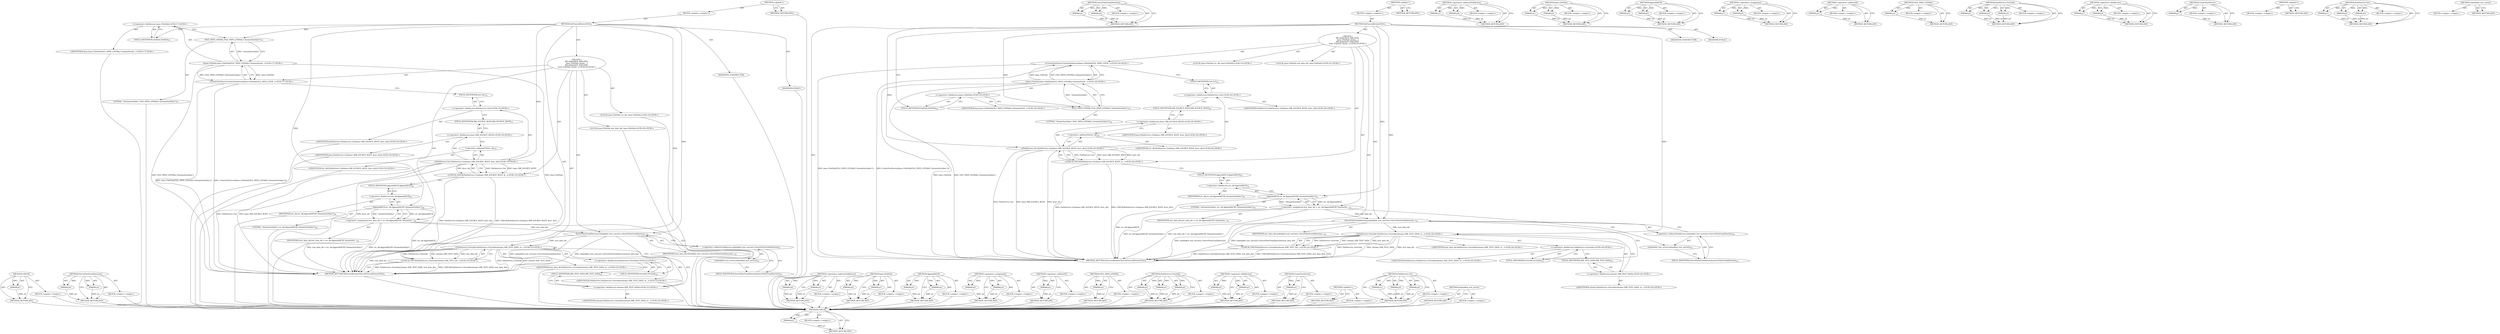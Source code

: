 digraph "embedded_test_server" {
vulnerable_93 [label=<(METHOD,CHECK)>];
vulnerable_94 [label=<(PARAM,p1)>];
vulnerable_95 [label=<(BLOCK,&lt;empty&gt;,&lt;empty&gt;)>];
vulnerable_96 [label=<(METHOD_RETURN,ANY)>];
vulnerable_117 [label=<(METHOD,ServeFilesFromDirectory)>];
vulnerable_118 [label=<(PARAM,p1)>];
vulnerable_119 [label=<(PARAM,p2)>];
vulnerable_120 [label=<(BLOCK,&lt;empty&gt;,&lt;empty&gt;)>];
vulnerable_121 [label=<(METHOD_RETURN,ANY)>];
vulnerable_6 [label=<(METHOD,&lt;global&gt;)<SUB>1</SUB>>];
vulnerable_7 [label=<(BLOCK,&lt;empty&gt;,&lt;empty&gt;)<SUB>1</SUB>>];
vulnerable_8 [label=<(METHOD,InProcessBrowserTest)<SUB>1</SUB>>];
vulnerable_9 [label="<(BLOCK,{
#if defined(OS_MACOSX)
  base::FilePath chrom...,{
#if defined(OS_MACOSX)
  base::FilePath chrom...)<SUB>8</SUB>>"];
vulnerable_10 [label="<(CreateTestServer,CreateTestServer(base::FilePath(FILE_PATH_LITER...)<SUB>17</SUB>>"];
vulnerable_11 [label="<(base.FilePath,base::FilePath(FILE_PATH_LITERAL(&quot;chrome/test/d...)<SUB>17</SUB>>"];
vulnerable_12 [label="<(&lt;operator&gt;.fieldAccess,base::FilePath)<SUB>17</SUB>>"];
vulnerable_13 [label="<(IDENTIFIER,base,base::FilePath(FILE_PATH_LITERAL(&quot;chrome/test/d...)<SUB>17</SUB>>"];
vulnerable_14 [label=<(FIELD_IDENTIFIER,FilePath,FilePath)<SUB>17</SUB>>];
vulnerable_15 [label=<(FILE_PATH_LITERAL,FILE_PATH_LITERAL(&quot;chrome/test/data&quot;))<SUB>17</SUB>>];
vulnerable_16 [label=<(LITERAL,&quot;chrome/test/data&quot;,FILE_PATH_LITERAL(&quot;chrome/test/data&quot;))<SUB>17</SUB>>];
vulnerable_17 [label="<(LOCAL,base.FilePath src_dir: base.FilePath)<SUB>18</SUB>>"];
vulnerable_18 [label="<(CHECK,CHECK(PathService::Get(base::DIR_SOURCE_ROOT, &amp;...)<SUB>19</SUB>>"];
vulnerable_19 [label="<(PathService.Get,PathService::Get(base::DIR_SOURCE_ROOT, &amp;src_dir))<SUB>19</SUB>>"];
vulnerable_20 [label="<(&lt;operator&gt;.fieldAccess,PathService::Get)<SUB>19</SUB>>"];
vulnerable_21 [label="<(IDENTIFIER,PathService,PathService::Get(base::DIR_SOURCE_ROOT, &amp;src_dir))<SUB>19</SUB>>"];
vulnerable_22 [label=<(FIELD_IDENTIFIER,Get,Get)<SUB>19</SUB>>];
vulnerable_23 [label="<(&lt;operator&gt;.fieldAccess,base::DIR_SOURCE_ROOT)<SUB>19</SUB>>"];
vulnerable_24 [label="<(IDENTIFIER,base,PathService::Get(base::DIR_SOURCE_ROOT, &amp;src_dir))<SUB>19</SUB>>"];
vulnerable_25 [label=<(FIELD_IDENTIFIER,DIR_SOURCE_ROOT,DIR_SOURCE_ROOT)<SUB>19</SUB>>];
vulnerable_26 [label=<(&lt;operator&gt;.addressOf,&amp;src_dir)<SUB>19</SUB>>];
vulnerable_27 [label="<(IDENTIFIER,src_dir,PathService::Get(base::DIR_SOURCE_ROOT, &amp;src_dir))<SUB>19</SUB>>"];
vulnerable_28 [label="<(LOCAL,base.FilePath test_data_dir: base.FilePath)<SUB>20</SUB>>"];
vulnerable_29 [label=<(&lt;operator&gt;.assignment,test_data_dir = src_dir.AppendASCII(&quot;chrome/tes...)<SUB>20</SUB>>];
vulnerable_30 [label=<(IDENTIFIER,test_data_dir,test_data_dir = src_dir.AppendASCII(&quot;chrome/tes...)<SUB>20</SUB>>];
vulnerable_31 [label=<(AppendASCII,src_dir.AppendASCII(&quot;chrome/test/data&quot;))<SUB>20</SUB>>];
vulnerable_32 [label=<(&lt;operator&gt;.fieldAccess,src_dir.AppendASCII)<SUB>20</SUB>>];
vulnerable_33 [label=<(IDENTIFIER,src_dir,src_dir.AppendASCII(&quot;chrome/test/data&quot;))<SUB>20</SUB>>];
vulnerable_34 [label=<(FIELD_IDENTIFIER,AppendASCII,AppendASCII)<SUB>20</SUB>>];
vulnerable_35 [label=<(LITERAL,&quot;chrome/test/data&quot;,src_dir.AppendASCII(&quot;chrome/test/data&quot;))<SUB>20</SUB>>];
vulnerable_36 [label=<(ServeFilesFromDirectory,embedded_test_server()-&gt;ServeFilesFromDirectory...)<SUB>21</SUB>>];
vulnerable_37 [label=<(&lt;operator&gt;.indirectFieldAccess,embedded_test_server()-&gt;ServeFilesFromDirectory)<SUB>21</SUB>>];
vulnerable_38 [label=<(embedded_test_server,embedded_test_server())<SUB>21</SUB>>];
vulnerable_39 [label=<(FIELD_IDENTIFIER,ServeFilesFromDirectory,ServeFilesFromDirectory)<SUB>21</SUB>>];
vulnerable_40 [label=<(IDENTIFIER,test_data_dir,embedded_test_server()-&gt;ServeFilesFromDirectory...)<SUB>21</SUB>>];
vulnerable_41 [label="<(CHECK,CHECK(PathService::Override(chrome::DIR_TEST_DA...)<SUB>23</SUB>>"];
vulnerable_42 [label="<(PathService.Override,PathService::Override(chrome::DIR_TEST_DATA, te...)<SUB>23</SUB>>"];
vulnerable_43 [label="<(&lt;operator&gt;.fieldAccess,PathService::Override)<SUB>23</SUB>>"];
vulnerable_44 [label="<(IDENTIFIER,PathService,PathService::Override(chrome::DIR_TEST_DATA, te...)<SUB>23</SUB>>"];
vulnerable_45 [label=<(FIELD_IDENTIFIER,Override,Override)<SUB>23</SUB>>];
vulnerable_46 [label="<(&lt;operator&gt;.fieldAccess,chrome::DIR_TEST_DATA)<SUB>23</SUB>>"];
vulnerable_47 [label="<(IDENTIFIER,chrome,PathService::Override(chrome::DIR_TEST_DATA, te...)<SUB>23</SUB>>"];
vulnerable_48 [label=<(FIELD_IDENTIFIER,DIR_TEST_DATA,DIR_TEST_DATA)<SUB>23</SUB>>];
vulnerable_49 [label="<(IDENTIFIER,test_data_dir,PathService::Override(chrome::DIR_TEST_DATA, te...)<SUB>23</SUB>>"];
vulnerable_50 [label=<(MODIFIER,CONSTRUCTOR)>];
vulnerable_51 [label=<(MODIFIER,PUBLIC)>];
vulnerable_52 [label=<(METHOD_RETURN,InProcessBrowserTest.InProcessBrowserTest)<SUB>1</SUB>>];
vulnerable_54 [label=<(METHOD_RETURN,ANY)<SUB>1</SUB>>];
vulnerable_122 [label=<(METHOD,&lt;operator&gt;.indirectFieldAccess)>];
vulnerable_123 [label=<(PARAM,p1)>];
vulnerable_124 [label=<(PARAM,p2)>];
vulnerable_125 [label=<(BLOCK,&lt;empty&gt;,&lt;empty&gt;)>];
vulnerable_126 [label=<(METHOD_RETURN,ANY)>];
vulnerable_79 [label=<(METHOD,base.FilePath)>];
vulnerable_80 [label=<(PARAM,p1)>];
vulnerable_81 [label=<(PARAM,p2)>];
vulnerable_82 [label=<(BLOCK,&lt;empty&gt;,&lt;empty&gt;)>];
vulnerable_83 [label=<(METHOD_RETURN,ANY)>];
vulnerable_112 [label=<(METHOD,AppendASCII)>];
vulnerable_113 [label=<(PARAM,p1)>];
vulnerable_114 [label=<(PARAM,p2)>];
vulnerable_115 [label=<(BLOCK,&lt;empty&gt;,&lt;empty&gt;)>];
vulnerable_116 [label=<(METHOD_RETURN,ANY)>];
vulnerable_107 [label=<(METHOD,&lt;operator&gt;.assignment)>];
vulnerable_108 [label=<(PARAM,p1)>];
vulnerable_109 [label=<(PARAM,p2)>];
vulnerable_110 [label=<(BLOCK,&lt;empty&gt;,&lt;empty&gt;)>];
vulnerable_111 [label=<(METHOD_RETURN,ANY)>];
vulnerable_103 [label=<(METHOD,&lt;operator&gt;.addressOf)>];
vulnerable_104 [label=<(PARAM,p1)>];
vulnerable_105 [label=<(BLOCK,&lt;empty&gt;,&lt;empty&gt;)>];
vulnerable_106 [label=<(METHOD_RETURN,ANY)>];
vulnerable_89 [label=<(METHOD,FILE_PATH_LITERAL)>];
vulnerable_90 [label=<(PARAM,p1)>];
vulnerable_91 [label=<(BLOCK,&lt;empty&gt;,&lt;empty&gt;)>];
vulnerable_92 [label=<(METHOD_RETURN,ANY)>];
vulnerable_130 [label=<(METHOD,PathService.Override)>];
vulnerable_131 [label=<(PARAM,p1)>];
vulnerable_132 [label=<(PARAM,p2)>];
vulnerable_133 [label=<(PARAM,p3)>];
vulnerable_134 [label=<(BLOCK,&lt;empty&gt;,&lt;empty&gt;)>];
vulnerable_135 [label=<(METHOD_RETURN,ANY)>];
vulnerable_84 [label=<(METHOD,&lt;operator&gt;.fieldAccess)>];
vulnerable_85 [label=<(PARAM,p1)>];
vulnerable_86 [label=<(PARAM,p2)>];
vulnerable_87 [label=<(BLOCK,&lt;empty&gt;,&lt;empty&gt;)>];
vulnerable_88 [label=<(METHOD_RETURN,ANY)>];
vulnerable_75 [label=<(METHOD,CreateTestServer)>];
vulnerable_76 [label=<(PARAM,p1)>];
vulnerable_77 [label=<(BLOCK,&lt;empty&gt;,&lt;empty&gt;)>];
vulnerable_78 [label=<(METHOD_RETURN,ANY)>];
vulnerable_69 [label=<(METHOD,&lt;global&gt;)<SUB>1</SUB>>];
vulnerable_70 [label=<(BLOCK,&lt;empty&gt;,&lt;empty&gt;)>];
vulnerable_71 [label=<(METHOD_RETURN,ANY)>];
vulnerable_97 [label=<(METHOD,PathService.Get)>];
vulnerable_98 [label=<(PARAM,p1)>];
vulnerable_99 [label=<(PARAM,p2)>];
vulnerable_100 [label=<(PARAM,p3)>];
vulnerable_101 [label=<(BLOCK,&lt;empty&gt;,&lt;empty&gt;)>];
vulnerable_102 [label=<(METHOD_RETURN,ANY)>];
vulnerable_127 [label=<(METHOD,embedded_test_server)>];
vulnerable_128 [label=<(BLOCK,&lt;empty&gt;,&lt;empty&gt;)>];
vulnerable_129 [label=<(METHOD_RETURN,ANY)>];
fixed_93 [label=<(METHOD,CHECK)>];
fixed_94 [label=<(PARAM,p1)>];
fixed_95 [label=<(BLOCK,&lt;empty&gt;,&lt;empty&gt;)>];
fixed_96 [label=<(METHOD_RETURN,ANY)>];
fixed_117 [label=<(METHOD,ServeFilesFromDirectory)>];
fixed_118 [label=<(PARAM,p1)>];
fixed_119 [label=<(PARAM,p2)>];
fixed_120 [label=<(BLOCK,&lt;empty&gt;,&lt;empty&gt;)>];
fixed_121 [label=<(METHOD_RETURN,ANY)>];
fixed_6 [label=<(METHOD,&lt;global&gt;)<SUB>1</SUB>>];
fixed_7 [label=<(BLOCK,&lt;empty&gt;,&lt;empty&gt;)<SUB>1</SUB>>];
fixed_8 [label=<(METHOD,InProcessBrowserTest)<SUB>1</SUB>>];
fixed_9 [label="<(BLOCK,{
#if defined(OS_MACOSX)
  base::FilePath chrom...,{
#if defined(OS_MACOSX)
  base::FilePath chrom...)<SUB>9</SUB>>"];
fixed_10 [label="<(CreateTestServer,CreateTestServer(base::FilePath(FILE_PATH_LITER...)<SUB>18</SUB>>"];
fixed_11 [label="<(base.FilePath,base::FilePath(FILE_PATH_LITERAL(&quot;chrome/test/d...)<SUB>18</SUB>>"];
fixed_12 [label="<(&lt;operator&gt;.fieldAccess,base::FilePath)<SUB>18</SUB>>"];
fixed_13 [label="<(IDENTIFIER,base,base::FilePath(FILE_PATH_LITERAL(&quot;chrome/test/d...)<SUB>18</SUB>>"];
fixed_14 [label=<(FIELD_IDENTIFIER,FilePath,FilePath)<SUB>18</SUB>>];
fixed_15 [label=<(FILE_PATH_LITERAL,FILE_PATH_LITERAL(&quot;chrome/test/data&quot;))<SUB>18</SUB>>];
fixed_16 [label=<(LITERAL,&quot;chrome/test/data&quot;,FILE_PATH_LITERAL(&quot;chrome/test/data&quot;))<SUB>18</SUB>>];
fixed_17 [label="<(LOCAL,base.FilePath src_dir: base.FilePath)<SUB>19</SUB>>"];
fixed_18 [label="<(CHECK,CHECK(PathService::Get(base::DIR_SOURCE_ROOT, &amp;...)<SUB>20</SUB>>"];
fixed_19 [label="<(PathService.Get,PathService::Get(base::DIR_SOURCE_ROOT, &amp;src_dir))<SUB>20</SUB>>"];
fixed_20 [label="<(&lt;operator&gt;.fieldAccess,PathService::Get)<SUB>20</SUB>>"];
fixed_21 [label="<(IDENTIFIER,PathService,PathService::Get(base::DIR_SOURCE_ROOT, &amp;src_dir))<SUB>20</SUB>>"];
fixed_22 [label=<(FIELD_IDENTIFIER,Get,Get)<SUB>20</SUB>>];
fixed_23 [label="<(&lt;operator&gt;.fieldAccess,base::DIR_SOURCE_ROOT)<SUB>20</SUB>>"];
fixed_24 [label="<(IDENTIFIER,base,PathService::Get(base::DIR_SOURCE_ROOT, &amp;src_dir))<SUB>20</SUB>>"];
fixed_25 [label=<(FIELD_IDENTIFIER,DIR_SOURCE_ROOT,DIR_SOURCE_ROOT)<SUB>20</SUB>>];
fixed_26 [label=<(&lt;operator&gt;.addressOf,&amp;src_dir)<SUB>20</SUB>>];
fixed_27 [label="<(IDENTIFIER,src_dir,PathService::Get(base::DIR_SOURCE_ROOT, &amp;src_dir))<SUB>20</SUB>>"];
fixed_28 [label="<(LOCAL,base.FilePath test_data_dir: base.FilePath)<SUB>21</SUB>>"];
fixed_29 [label=<(&lt;operator&gt;.assignment,test_data_dir = src_dir.AppendASCII(&quot;chrome/tes...)<SUB>21</SUB>>];
fixed_30 [label=<(IDENTIFIER,test_data_dir,test_data_dir = src_dir.AppendASCII(&quot;chrome/tes...)<SUB>21</SUB>>];
fixed_31 [label=<(AppendASCII,src_dir.AppendASCII(&quot;chrome/test/data&quot;))<SUB>21</SUB>>];
fixed_32 [label=<(&lt;operator&gt;.fieldAccess,src_dir.AppendASCII)<SUB>21</SUB>>];
fixed_33 [label=<(IDENTIFIER,src_dir,src_dir.AppendASCII(&quot;chrome/test/data&quot;))<SUB>21</SUB>>];
fixed_34 [label=<(FIELD_IDENTIFIER,AppendASCII,AppendASCII)<SUB>21</SUB>>];
fixed_35 [label=<(LITERAL,&quot;chrome/test/data&quot;,src_dir.AppendASCII(&quot;chrome/test/data&quot;))<SUB>21</SUB>>];
fixed_36 [label=<(ServeFilesFromDirectory,embedded_test_server()-&gt;ServeFilesFromDirectory...)<SUB>22</SUB>>];
fixed_37 [label=<(&lt;operator&gt;.indirectFieldAccess,embedded_test_server()-&gt;ServeFilesFromDirectory)<SUB>22</SUB>>];
fixed_38 [label=<(embedded_test_server,embedded_test_server())<SUB>22</SUB>>];
fixed_39 [label=<(FIELD_IDENTIFIER,ServeFilesFromDirectory,ServeFilesFromDirectory)<SUB>22</SUB>>];
fixed_40 [label=<(IDENTIFIER,test_data_dir,embedded_test_server()-&gt;ServeFilesFromDirectory...)<SUB>22</SUB>>];
fixed_41 [label="<(CHECK,CHECK(PathService::Override(chrome::DIR_TEST_DA...)<SUB>24</SUB>>"];
fixed_42 [label="<(PathService.Override,PathService::Override(chrome::DIR_TEST_DATA, te...)<SUB>24</SUB>>"];
fixed_43 [label="<(&lt;operator&gt;.fieldAccess,PathService::Override)<SUB>24</SUB>>"];
fixed_44 [label="<(IDENTIFIER,PathService,PathService::Override(chrome::DIR_TEST_DATA, te...)<SUB>24</SUB>>"];
fixed_45 [label=<(FIELD_IDENTIFIER,Override,Override)<SUB>24</SUB>>];
fixed_46 [label="<(&lt;operator&gt;.fieldAccess,chrome::DIR_TEST_DATA)<SUB>24</SUB>>"];
fixed_47 [label="<(IDENTIFIER,chrome,PathService::Override(chrome::DIR_TEST_DATA, te...)<SUB>24</SUB>>"];
fixed_48 [label=<(FIELD_IDENTIFIER,DIR_TEST_DATA,DIR_TEST_DATA)<SUB>24</SUB>>];
fixed_49 [label="<(IDENTIFIER,test_data_dir,PathService::Override(chrome::DIR_TEST_DATA, te...)<SUB>24</SUB>>"];
fixed_50 [label=<(MODIFIER,CONSTRUCTOR)>];
fixed_51 [label=<(MODIFIER,PUBLIC)>];
fixed_52 [label=<(METHOD_RETURN,InProcessBrowserTest.InProcessBrowserTest)<SUB>1</SUB>>];
fixed_54 [label=<(METHOD_RETURN,ANY)<SUB>1</SUB>>];
fixed_122 [label=<(METHOD,&lt;operator&gt;.indirectFieldAccess)>];
fixed_123 [label=<(PARAM,p1)>];
fixed_124 [label=<(PARAM,p2)>];
fixed_125 [label=<(BLOCK,&lt;empty&gt;,&lt;empty&gt;)>];
fixed_126 [label=<(METHOD_RETURN,ANY)>];
fixed_79 [label=<(METHOD,base.FilePath)>];
fixed_80 [label=<(PARAM,p1)>];
fixed_81 [label=<(PARAM,p2)>];
fixed_82 [label=<(BLOCK,&lt;empty&gt;,&lt;empty&gt;)>];
fixed_83 [label=<(METHOD_RETURN,ANY)>];
fixed_112 [label=<(METHOD,AppendASCII)>];
fixed_113 [label=<(PARAM,p1)>];
fixed_114 [label=<(PARAM,p2)>];
fixed_115 [label=<(BLOCK,&lt;empty&gt;,&lt;empty&gt;)>];
fixed_116 [label=<(METHOD_RETURN,ANY)>];
fixed_107 [label=<(METHOD,&lt;operator&gt;.assignment)>];
fixed_108 [label=<(PARAM,p1)>];
fixed_109 [label=<(PARAM,p2)>];
fixed_110 [label=<(BLOCK,&lt;empty&gt;,&lt;empty&gt;)>];
fixed_111 [label=<(METHOD_RETURN,ANY)>];
fixed_103 [label=<(METHOD,&lt;operator&gt;.addressOf)>];
fixed_104 [label=<(PARAM,p1)>];
fixed_105 [label=<(BLOCK,&lt;empty&gt;,&lt;empty&gt;)>];
fixed_106 [label=<(METHOD_RETURN,ANY)>];
fixed_89 [label=<(METHOD,FILE_PATH_LITERAL)>];
fixed_90 [label=<(PARAM,p1)>];
fixed_91 [label=<(BLOCK,&lt;empty&gt;,&lt;empty&gt;)>];
fixed_92 [label=<(METHOD_RETURN,ANY)>];
fixed_130 [label=<(METHOD,PathService.Override)>];
fixed_131 [label=<(PARAM,p1)>];
fixed_132 [label=<(PARAM,p2)>];
fixed_133 [label=<(PARAM,p3)>];
fixed_134 [label=<(BLOCK,&lt;empty&gt;,&lt;empty&gt;)>];
fixed_135 [label=<(METHOD_RETURN,ANY)>];
fixed_84 [label=<(METHOD,&lt;operator&gt;.fieldAccess)>];
fixed_85 [label=<(PARAM,p1)>];
fixed_86 [label=<(PARAM,p2)>];
fixed_87 [label=<(BLOCK,&lt;empty&gt;,&lt;empty&gt;)>];
fixed_88 [label=<(METHOD_RETURN,ANY)>];
fixed_75 [label=<(METHOD,CreateTestServer)>];
fixed_76 [label=<(PARAM,p1)>];
fixed_77 [label=<(BLOCK,&lt;empty&gt;,&lt;empty&gt;)>];
fixed_78 [label=<(METHOD_RETURN,ANY)>];
fixed_69 [label=<(METHOD,&lt;global&gt;)<SUB>1</SUB>>];
fixed_70 [label=<(BLOCK,&lt;empty&gt;,&lt;empty&gt;)>];
fixed_71 [label=<(METHOD_RETURN,ANY)>];
fixed_97 [label=<(METHOD,PathService.Get)>];
fixed_98 [label=<(PARAM,p1)>];
fixed_99 [label=<(PARAM,p2)>];
fixed_100 [label=<(PARAM,p3)>];
fixed_101 [label=<(BLOCK,&lt;empty&gt;,&lt;empty&gt;)>];
fixed_102 [label=<(METHOD_RETURN,ANY)>];
fixed_127 [label=<(METHOD,embedded_test_server)>];
fixed_128 [label=<(BLOCK,&lt;empty&gt;,&lt;empty&gt;)>];
fixed_129 [label=<(METHOD_RETURN,ANY)>];
vulnerable_93 -> vulnerable_94  [key=0, label="AST: "];
vulnerable_93 -> vulnerable_94  [key=1, label="DDG: "];
vulnerable_93 -> vulnerable_95  [key=0, label="AST: "];
vulnerable_93 -> vulnerable_96  [key=0, label="AST: "];
vulnerable_93 -> vulnerable_96  [key=1, label="CFG: "];
vulnerable_94 -> vulnerable_96  [key=0, label="DDG: p1"];
vulnerable_95 -> fixed_93  [key=0];
vulnerable_96 -> fixed_93  [key=0];
vulnerable_117 -> vulnerable_118  [key=0, label="AST: "];
vulnerable_117 -> vulnerable_118  [key=1, label="DDG: "];
vulnerable_117 -> vulnerable_120  [key=0, label="AST: "];
vulnerable_117 -> vulnerable_119  [key=0, label="AST: "];
vulnerable_117 -> vulnerable_119  [key=1, label="DDG: "];
vulnerable_117 -> vulnerable_121  [key=0, label="AST: "];
vulnerable_117 -> vulnerable_121  [key=1, label="CFG: "];
vulnerable_118 -> vulnerable_121  [key=0, label="DDG: p1"];
vulnerable_119 -> vulnerable_121  [key=0, label="DDG: p2"];
vulnerable_120 -> fixed_93  [key=0];
vulnerable_121 -> fixed_93  [key=0];
vulnerable_6 -> vulnerable_7  [key=0, label="AST: "];
vulnerable_6 -> vulnerable_54  [key=0, label="AST: "];
vulnerable_6 -> vulnerable_54  [key=1, label="CFG: "];
vulnerable_7 -> vulnerable_8  [key=0, label="AST: "];
vulnerable_8 -> vulnerable_9  [key=0, label="AST: "];
vulnerable_8 -> vulnerable_50  [key=0, label="AST: "];
vulnerable_8 -> vulnerable_51  [key=0, label="AST: "];
vulnerable_8 -> vulnerable_52  [key=0, label="AST: "];
vulnerable_8 -> vulnerable_14  [key=0, label="CFG: "];
vulnerable_8 -> vulnerable_36  [key=0, label="DDG: "];
vulnerable_8 -> vulnerable_19  [key=0, label="DDG: "];
vulnerable_8 -> vulnerable_31  [key=0, label="DDG: "];
vulnerable_8 -> vulnerable_42  [key=0, label="DDG: "];
vulnerable_8 -> vulnerable_15  [key=0, label="DDG: "];
vulnerable_9 -> vulnerable_10  [key=0, label="AST: "];
vulnerable_9 -> vulnerable_17  [key=0, label="AST: "];
vulnerable_9 -> vulnerable_18  [key=0, label="AST: "];
vulnerable_9 -> vulnerable_28  [key=0, label="AST: "];
vulnerable_9 -> vulnerable_29  [key=0, label="AST: "];
vulnerable_9 -> vulnerable_36  [key=0, label="AST: "];
vulnerable_9 -> vulnerable_41  [key=0, label="AST: "];
vulnerable_10 -> vulnerable_11  [key=0, label="AST: "];
vulnerable_10 -> vulnerable_22  [key=0, label="CFG: "];
vulnerable_10 -> vulnerable_52  [key=0, label="DDG: base::FilePath(FILE_PATH_LITERAL(&quot;chrome/test/data&quot;))"];
vulnerable_10 -> vulnerable_52  [key=1, label="DDG: CreateTestServer(base::FilePath(FILE_PATH_LITERAL(&quot;chrome/test/data&quot;)))"];
vulnerable_11 -> vulnerable_12  [key=0, label="AST: "];
vulnerable_11 -> vulnerable_15  [key=0, label="AST: "];
vulnerable_11 -> vulnerable_10  [key=0, label="CFG: "];
vulnerable_11 -> vulnerable_10  [key=1, label="DDG: base::FilePath"];
vulnerable_11 -> vulnerable_10  [key=2, label="DDG: FILE_PATH_LITERAL(&quot;chrome/test/data&quot;)"];
vulnerable_11 -> vulnerable_52  [key=0, label="DDG: base::FilePath"];
vulnerable_11 -> vulnerable_52  [key=1, label="DDG: FILE_PATH_LITERAL(&quot;chrome/test/data&quot;)"];
vulnerable_12 -> vulnerable_13  [key=0, label="AST: "];
vulnerable_12 -> vulnerable_14  [key=0, label="AST: "];
vulnerable_12 -> vulnerable_15  [key=0, label="CFG: "];
vulnerable_13 -> fixed_93  [key=0];
vulnerable_14 -> vulnerable_12  [key=0, label="CFG: "];
vulnerable_15 -> vulnerable_16  [key=0, label="AST: "];
vulnerable_15 -> vulnerable_11  [key=0, label="CFG: "];
vulnerable_15 -> vulnerable_11  [key=1, label="DDG: &quot;chrome/test/data&quot;"];
vulnerable_16 -> fixed_93  [key=0];
vulnerable_17 -> fixed_93  [key=0];
vulnerable_18 -> vulnerable_19  [key=0, label="AST: "];
vulnerable_18 -> vulnerable_34  [key=0, label="CFG: "];
vulnerable_18 -> vulnerable_52  [key=0, label="DDG: PathService::Get(base::DIR_SOURCE_ROOT, &amp;src_dir)"];
vulnerable_18 -> vulnerable_52  [key=1, label="DDG: CHECK(PathService::Get(base::DIR_SOURCE_ROOT, &amp;src_dir))"];
vulnerable_19 -> vulnerable_20  [key=0, label="AST: "];
vulnerable_19 -> vulnerable_23  [key=0, label="AST: "];
vulnerable_19 -> vulnerable_26  [key=0, label="AST: "];
vulnerable_19 -> vulnerable_18  [key=0, label="CFG: "];
vulnerable_19 -> vulnerable_18  [key=1, label="DDG: PathService::Get"];
vulnerable_19 -> vulnerable_18  [key=2, label="DDG: base::DIR_SOURCE_ROOT"];
vulnerable_19 -> vulnerable_18  [key=3, label="DDG: &amp;src_dir"];
vulnerable_19 -> vulnerable_52  [key=0, label="DDG: PathService::Get"];
vulnerable_19 -> vulnerable_52  [key=1, label="DDG: base::DIR_SOURCE_ROOT"];
vulnerable_19 -> vulnerable_52  [key=2, label="DDG: &amp;src_dir"];
vulnerable_20 -> vulnerable_21  [key=0, label="AST: "];
vulnerable_20 -> vulnerable_22  [key=0, label="AST: "];
vulnerable_20 -> vulnerable_25  [key=0, label="CFG: "];
vulnerable_21 -> fixed_93  [key=0];
vulnerable_22 -> vulnerable_20  [key=0, label="CFG: "];
vulnerable_23 -> vulnerable_24  [key=0, label="AST: "];
vulnerable_23 -> vulnerable_25  [key=0, label="AST: "];
vulnerable_23 -> vulnerable_26  [key=0, label="CFG: "];
vulnerable_24 -> fixed_93  [key=0];
vulnerable_25 -> vulnerable_23  [key=0, label="CFG: "];
vulnerable_26 -> vulnerable_27  [key=0, label="AST: "];
vulnerable_26 -> vulnerable_19  [key=0, label="CFG: "];
vulnerable_27 -> fixed_93  [key=0];
vulnerable_28 -> fixed_93  [key=0];
vulnerable_29 -> vulnerable_30  [key=0, label="AST: "];
vulnerable_29 -> vulnerable_31  [key=0, label="AST: "];
vulnerable_29 -> vulnerable_38  [key=0, label="CFG: "];
vulnerable_29 -> vulnerable_52  [key=0, label="DDG: src_dir.AppendASCII(&quot;chrome/test/data&quot;)"];
vulnerable_29 -> vulnerable_52  [key=1, label="DDG: test_data_dir = src_dir.AppendASCII(&quot;chrome/test/data&quot;)"];
vulnerable_29 -> vulnerable_36  [key=0, label="DDG: test_data_dir"];
vulnerable_30 -> fixed_93  [key=0];
vulnerable_31 -> vulnerable_32  [key=0, label="AST: "];
vulnerable_31 -> vulnerable_35  [key=0, label="AST: "];
vulnerable_31 -> vulnerable_29  [key=0, label="CFG: "];
vulnerable_31 -> vulnerable_29  [key=1, label="DDG: src_dir.AppendASCII"];
vulnerable_31 -> vulnerable_29  [key=2, label="DDG: &quot;chrome/test/data&quot;"];
vulnerable_31 -> vulnerable_52  [key=0, label="DDG: src_dir.AppendASCII"];
vulnerable_32 -> vulnerable_33  [key=0, label="AST: "];
vulnerable_32 -> vulnerable_34  [key=0, label="AST: "];
vulnerable_32 -> vulnerable_31  [key=0, label="CFG: "];
vulnerable_33 -> fixed_93  [key=0];
vulnerable_34 -> vulnerable_32  [key=0, label="CFG: "];
vulnerable_35 -> fixed_93  [key=0];
vulnerable_36 -> vulnerable_37  [key=0, label="AST: "];
vulnerable_36 -> vulnerable_40  [key=0, label="AST: "];
vulnerable_36 -> vulnerable_45  [key=0, label="CFG: "];
vulnerable_36 -> vulnerable_52  [key=0, label="DDG: embedded_test_server()-&gt;ServeFilesFromDirectory"];
vulnerable_36 -> vulnerable_52  [key=1, label="DDG: embedded_test_server()-&gt;ServeFilesFromDirectory(test_data_dir)"];
vulnerable_36 -> vulnerable_42  [key=0, label="DDG: test_data_dir"];
vulnerable_37 -> vulnerable_38  [key=0, label="AST: "];
vulnerable_37 -> vulnerable_39  [key=0, label="AST: "];
vulnerable_37 -> vulnerable_36  [key=0, label="CFG: "];
vulnerable_38 -> vulnerable_39  [key=0, label="CFG: "];
vulnerable_39 -> vulnerable_37  [key=0, label="CFG: "];
vulnerable_40 -> fixed_93  [key=0];
vulnerable_41 -> vulnerable_42  [key=0, label="AST: "];
vulnerable_41 -> vulnerable_52  [key=0, label="CFG: "];
vulnerable_41 -> vulnerable_52  [key=1, label="DDG: PathService::Override(chrome::DIR_TEST_DATA, test_data_dir)"];
vulnerable_41 -> vulnerable_52  [key=2, label="DDG: CHECK(PathService::Override(chrome::DIR_TEST_DATA, test_data_dir))"];
vulnerable_42 -> vulnerable_43  [key=0, label="AST: "];
vulnerable_42 -> vulnerable_46  [key=0, label="AST: "];
vulnerable_42 -> vulnerable_49  [key=0, label="AST: "];
vulnerable_42 -> vulnerable_41  [key=0, label="CFG: "];
vulnerable_42 -> vulnerable_41  [key=1, label="DDG: PathService::Override"];
vulnerable_42 -> vulnerable_41  [key=2, label="DDG: chrome::DIR_TEST_DATA"];
vulnerable_42 -> vulnerable_41  [key=3, label="DDG: test_data_dir"];
vulnerable_42 -> vulnerable_52  [key=0, label="DDG: PathService::Override"];
vulnerable_42 -> vulnerable_52  [key=1, label="DDG: chrome::DIR_TEST_DATA"];
vulnerable_42 -> vulnerable_52  [key=2, label="DDG: test_data_dir"];
vulnerable_43 -> vulnerable_44  [key=0, label="AST: "];
vulnerable_43 -> vulnerable_45  [key=0, label="AST: "];
vulnerable_43 -> vulnerable_48  [key=0, label="CFG: "];
vulnerable_44 -> fixed_93  [key=0];
vulnerable_45 -> vulnerable_43  [key=0, label="CFG: "];
vulnerable_46 -> vulnerable_47  [key=0, label="AST: "];
vulnerable_46 -> vulnerable_48  [key=0, label="AST: "];
vulnerable_46 -> vulnerable_42  [key=0, label="CFG: "];
vulnerable_47 -> fixed_93  [key=0];
vulnerable_48 -> vulnerable_46  [key=0, label="CFG: "];
vulnerable_49 -> fixed_93  [key=0];
vulnerable_50 -> fixed_93  [key=0];
vulnerable_51 -> fixed_93  [key=0];
vulnerable_52 -> fixed_93  [key=0];
vulnerable_54 -> fixed_93  [key=0];
vulnerable_122 -> vulnerable_123  [key=0, label="AST: "];
vulnerable_122 -> vulnerable_123  [key=1, label="DDG: "];
vulnerable_122 -> vulnerable_125  [key=0, label="AST: "];
vulnerable_122 -> vulnerable_124  [key=0, label="AST: "];
vulnerable_122 -> vulnerable_124  [key=1, label="DDG: "];
vulnerable_122 -> vulnerable_126  [key=0, label="AST: "];
vulnerable_122 -> vulnerable_126  [key=1, label="CFG: "];
vulnerable_123 -> vulnerable_126  [key=0, label="DDG: p1"];
vulnerable_124 -> vulnerable_126  [key=0, label="DDG: p2"];
vulnerable_125 -> fixed_93  [key=0];
vulnerable_126 -> fixed_93  [key=0];
vulnerable_79 -> vulnerable_80  [key=0, label="AST: "];
vulnerable_79 -> vulnerable_80  [key=1, label="DDG: "];
vulnerable_79 -> vulnerable_82  [key=0, label="AST: "];
vulnerable_79 -> vulnerable_81  [key=0, label="AST: "];
vulnerable_79 -> vulnerable_81  [key=1, label="DDG: "];
vulnerable_79 -> vulnerable_83  [key=0, label="AST: "];
vulnerable_79 -> vulnerable_83  [key=1, label="CFG: "];
vulnerable_80 -> vulnerable_83  [key=0, label="DDG: p1"];
vulnerable_81 -> vulnerable_83  [key=0, label="DDG: p2"];
vulnerable_82 -> fixed_93  [key=0];
vulnerable_83 -> fixed_93  [key=0];
vulnerable_112 -> vulnerable_113  [key=0, label="AST: "];
vulnerable_112 -> vulnerable_113  [key=1, label="DDG: "];
vulnerable_112 -> vulnerable_115  [key=0, label="AST: "];
vulnerable_112 -> vulnerable_114  [key=0, label="AST: "];
vulnerable_112 -> vulnerable_114  [key=1, label="DDG: "];
vulnerable_112 -> vulnerable_116  [key=0, label="AST: "];
vulnerable_112 -> vulnerable_116  [key=1, label="CFG: "];
vulnerable_113 -> vulnerable_116  [key=0, label="DDG: p1"];
vulnerable_114 -> vulnerable_116  [key=0, label="DDG: p2"];
vulnerable_115 -> fixed_93  [key=0];
vulnerable_116 -> fixed_93  [key=0];
vulnerable_107 -> vulnerable_108  [key=0, label="AST: "];
vulnerable_107 -> vulnerable_108  [key=1, label="DDG: "];
vulnerable_107 -> vulnerable_110  [key=0, label="AST: "];
vulnerable_107 -> vulnerable_109  [key=0, label="AST: "];
vulnerable_107 -> vulnerable_109  [key=1, label="DDG: "];
vulnerable_107 -> vulnerable_111  [key=0, label="AST: "];
vulnerable_107 -> vulnerable_111  [key=1, label="CFG: "];
vulnerable_108 -> vulnerable_111  [key=0, label="DDG: p1"];
vulnerable_109 -> vulnerable_111  [key=0, label="DDG: p2"];
vulnerable_110 -> fixed_93  [key=0];
vulnerable_111 -> fixed_93  [key=0];
vulnerable_103 -> vulnerable_104  [key=0, label="AST: "];
vulnerable_103 -> vulnerable_104  [key=1, label="DDG: "];
vulnerable_103 -> vulnerable_105  [key=0, label="AST: "];
vulnerable_103 -> vulnerable_106  [key=0, label="AST: "];
vulnerable_103 -> vulnerable_106  [key=1, label="CFG: "];
vulnerable_104 -> vulnerable_106  [key=0, label="DDG: p1"];
vulnerable_105 -> fixed_93  [key=0];
vulnerable_106 -> fixed_93  [key=0];
vulnerable_89 -> vulnerable_90  [key=0, label="AST: "];
vulnerable_89 -> vulnerable_90  [key=1, label="DDG: "];
vulnerable_89 -> vulnerable_91  [key=0, label="AST: "];
vulnerable_89 -> vulnerable_92  [key=0, label="AST: "];
vulnerable_89 -> vulnerable_92  [key=1, label="CFG: "];
vulnerable_90 -> vulnerable_92  [key=0, label="DDG: p1"];
vulnerable_91 -> fixed_93  [key=0];
vulnerable_92 -> fixed_93  [key=0];
vulnerable_130 -> vulnerable_131  [key=0, label="AST: "];
vulnerable_130 -> vulnerable_131  [key=1, label="DDG: "];
vulnerable_130 -> vulnerable_134  [key=0, label="AST: "];
vulnerable_130 -> vulnerable_132  [key=0, label="AST: "];
vulnerable_130 -> vulnerable_132  [key=1, label="DDG: "];
vulnerable_130 -> vulnerable_135  [key=0, label="AST: "];
vulnerable_130 -> vulnerable_135  [key=1, label="CFG: "];
vulnerable_130 -> vulnerable_133  [key=0, label="AST: "];
vulnerable_130 -> vulnerable_133  [key=1, label="DDG: "];
vulnerable_131 -> vulnerable_135  [key=0, label="DDG: p1"];
vulnerable_132 -> vulnerable_135  [key=0, label="DDG: p2"];
vulnerable_133 -> vulnerable_135  [key=0, label="DDG: p3"];
vulnerable_134 -> fixed_93  [key=0];
vulnerable_135 -> fixed_93  [key=0];
vulnerable_84 -> vulnerable_85  [key=0, label="AST: "];
vulnerable_84 -> vulnerable_85  [key=1, label="DDG: "];
vulnerable_84 -> vulnerable_87  [key=0, label="AST: "];
vulnerable_84 -> vulnerable_86  [key=0, label="AST: "];
vulnerable_84 -> vulnerable_86  [key=1, label="DDG: "];
vulnerable_84 -> vulnerable_88  [key=0, label="AST: "];
vulnerable_84 -> vulnerable_88  [key=1, label="CFG: "];
vulnerable_85 -> vulnerable_88  [key=0, label="DDG: p1"];
vulnerable_86 -> vulnerable_88  [key=0, label="DDG: p2"];
vulnerable_87 -> fixed_93  [key=0];
vulnerable_88 -> fixed_93  [key=0];
vulnerable_75 -> vulnerable_76  [key=0, label="AST: "];
vulnerable_75 -> vulnerable_76  [key=1, label="DDG: "];
vulnerable_75 -> vulnerable_77  [key=0, label="AST: "];
vulnerable_75 -> vulnerable_78  [key=0, label="AST: "];
vulnerable_75 -> vulnerable_78  [key=1, label="CFG: "];
vulnerable_76 -> vulnerable_78  [key=0, label="DDG: p1"];
vulnerable_77 -> fixed_93  [key=0];
vulnerable_78 -> fixed_93  [key=0];
vulnerable_69 -> vulnerable_70  [key=0, label="AST: "];
vulnerable_69 -> vulnerable_71  [key=0, label="AST: "];
vulnerable_69 -> vulnerable_71  [key=1, label="CFG: "];
vulnerable_70 -> fixed_93  [key=0];
vulnerable_71 -> fixed_93  [key=0];
vulnerable_97 -> vulnerable_98  [key=0, label="AST: "];
vulnerable_97 -> vulnerable_98  [key=1, label="DDG: "];
vulnerable_97 -> vulnerable_101  [key=0, label="AST: "];
vulnerable_97 -> vulnerable_99  [key=0, label="AST: "];
vulnerable_97 -> vulnerable_99  [key=1, label="DDG: "];
vulnerable_97 -> vulnerable_102  [key=0, label="AST: "];
vulnerable_97 -> vulnerable_102  [key=1, label="CFG: "];
vulnerable_97 -> vulnerable_100  [key=0, label="AST: "];
vulnerable_97 -> vulnerable_100  [key=1, label="DDG: "];
vulnerable_98 -> vulnerable_102  [key=0, label="DDG: p1"];
vulnerable_99 -> vulnerable_102  [key=0, label="DDG: p2"];
vulnerable_100 -> vulnerable_102  [key=0, label="DDG: p3"];
vulnerable_101 -> fixed_93  [key=0];
vulnerable_102 -> fixed_93  [key=0];
vulnerable_127 -> vulnerable_128  [key=0, label="AST: "];
vulnerable_127 -> vulnerable_129  [key=0, label="AST: "];
vulnerable_127 -> vulnerable_129  [key=1, label="CFG: "];
vulnerable_128 -> fixed_93  [key=0];
vulnerable_129 -> fixed_93  [key=0];
fixed_93 -> fixed_94  [key=0, label="AST: "];
fixed_93 -> fixed_94  [key=1, label="DDG: "];
fixed_93 -> fixed_95  [key=0, label="AST: "];
fixed_93 -> fixed_96  [key=0, label="AST: "];
fixed_93 -> fixed_96  [key=1, label="CFG: "];
fixed_94 -> fixed_96  [key=0, label="DDG: p1"];
fixed_117 -> fixed_118  [key=0, label="AST: "];
fixed_117 -> fixed_118  [key=1, label="DDG: "];
fixed_117 -> fixed_120  [key=0, label="AST: "];
fixed_117 -> fixed_119  [key=0, label="AST: "];
fixed_117 -> fixed_119  [key=1, label="DDG: "];
fixed_117 -> fixed_121  [key=0, label="AST: "];
fixed_117 -> fixed_121  [key=1, label="CFG: "];
fixed_118 -> fixed_121  [key=0, label="DDG: p1"];
fixed_119 -> fixed_121  [key=0, label="DDG: p2"];
fixed_6 -> fixed_7  [key=0, label="AST: "];
fixed_6 -> fixed_54  [key=0, label="AST: "];
fixed_6 -> fixed_54  [key=1, label="CFG: "];
fixed_7 -> fixed_8  [key=0, label="AST: "];
fixed_8 -> fixed_9  [key=0, label="AST: "];
fixed_8 -> fixed_50  [key=0, label="AST: "];
fixed_8 -> fixed_51  [key=0, label="AST: "];
fixed_8 -> fixed_52  [key=0, label="AST: "];
fixed_8 -> fixed_14  [key=0, label="CFG: "];
fixed_8 -> fixed_36  [key=0, label="DDG: "];
fixed_8 -> fixed_19  [key=0, label="DDG: "];
fixed_8 -> fixed_31  [key=0, label="DDG: "];
fixed_8 -> fixed_42  [key=0, label="DDG: "];
fixed_8 -> fixed_15  [key=0, label="DDG: "];
fixed_9 -> fixed_10  [key=0, label="AST: "];
fixed_9 -> fixed_17  [key=0, label="AST: "];
fixed_9 -> fixed_18  [key=0, label="AST: "];
fixed_9 -> fixed_28  [key=0, label="AST: "];
fixed_9 -> fixed_29  [key=0, label="AST: "];
fixed_9 -> fixed_36  [key=0, label="AST: "];
fixed_9 -> fixed_41  [key=0, label="AST: "];
fixed_10 -> fixed_11  [key=0, label="AST: "];
fixed_10 -> fixed_22  [key=0, label="CFG: "];
fixed_10 -> fixed_52  [key=0, label="DDG: base::FilePath(FILE_PATH_LITERAL(&quot;chrome/test/data&quot;))"];
fixed_10 -> fixed_52  [key=1, label="DDG: CreateTestServer(base::FilePath(FILE_PATH_LITERAL(&quot;chrome/test/data&quot;)))"];
fixed_11 -> fixed_12  [key=0, label="AST: "];
fixed_11 -> fixed_15  [key=0, label="AST: "];
fixed_11 -> fixed_10  [key=0, label="CFG: "];
fixed_11 -> fixed_10  [key=1, label="DDG: base::FilePath"];
fixed_11 -> fixed_10  [key=2, label="DDG: FILE_PATH_LITERAL(&quot;chrome/test/data&quot;)"];
fixed_11 -> fixed_52  [key=0, label="DDG: base::FilePath"];
fixed_11 -> fixed_52  [key=1, label="DDG: FILE_PATH_LITERAL(&quot;chrome/test/data&quot;)"];
fixed_12 -> fixed_13  [key=0, label="AST: "];
fixed_12 -> fixed_14  [key=0, label="AST: "];
fixed_12 -> fixed_15  [key=0, label="CFG: "];
fixed_14 -> fixed_12  [key=0, label="CFG: "];
fixed_15 -> fixed_16  [key=0, label="AST: "];
fixed_15 -> fixed_11  [key=0, label="CFG: "];
fixed_15 -> fixed_11  [key=1, label="DDG: &quot;chrome/test/data&quot;"];
fixed_18 -> fixed_19  [key=0, label="AST: "];
fixed_18 -> fixed_34  [key=0, label="CFG: "];
fixed_18 -> fixed_52  [key=0, label="DDG: PathService::Get(base::DIR_SOURCE_ROOT, &amp;src_dir)"];
fixed_18 -> fixed_52  [key=1, label="DDG: CHECK(PathService::Get(base::DIR_SOURCE_ROOT, &amp;src_dir))"];
fixed_19 -> fixed_20  [key=0, label="AST: "];
fixed_19 -> fixed_23  [key=0, label="AST: "];
fixed_19 -> fixed_26  [key=0, label="AST: "];
fixed_19 -> fixed_18  [key=0, label="CFG: "];
fixed_19 -> fixed_18  [key=1, label="DDG: PathService::Get"];
fixed_19 -> fixed_18  [key=2, label="DDG: base::DIR_SOURCE_ROOT"];
fixed_19 -> fixed_18  [key=3, label="DDG: &amp;src_dir"];
fixed_19 -> fixed_52  [key=0, label="DDG: PathService::Get"];
fixed_19 -> fixed_52  [key=1, label="DDG: base::DIR_SOURCE_ROOT"];
fixed_19 -> fixed_52  [key=2, label="DDG: &amp;src_dir"];
fixed_20 -> fixed_21  [key=0, label="AST: "];
fixed_20 -> fixed_22  [key=0, label="AST: "];
fixed_20 -> fixed_25  [key=0, label="CFG: "];
fixed_22 -> fixed_20  [key=0, label="CFG: "];
fixed_23 -> fixed_24  [key=0, label="AST: "];
fixed_23 -> fixed_25  [key=0, label="AST: "];
fixed_23 -> fixed_26  [key=0, label="CFG: "];
fixed_25 -> fixed_23  [key=0, label="CFG: "];
fixed_26 -> fixed_27  [key=0, label="AST: "];
fixed_26 -> fixed_19  [key=0, label="CFG: "];
fixed_29 -> fixed_30  [key=0, label="AST: "];
fixed_29 -> fixed_31  [key=0, label="AST: "];
fixed_29 -> fixed_38  [key=0, label="CFG: "];
fixed_29 -> fixed_52  [key=0, label="DDG: src_dir.AppendASCII(&quot;chrome/test/data&quot;)"];
fixed_29 -> fixed_52  [key=1, label="DDG: test_data_dir = src_dir.AppendASCII(&quot;chrome/test/data&quot;)"];
fixed_29 -> fixed_36  [key=0, label="DDG: test_data_dir"];
fixed_31 -> fixed_32  [key=0, label="AST: "];
fixed_31 -> fixed_35  [key=0, label="AST: "];
fixed_31 -> fixed_29  [key=0, label="CFG: "];
fixed_31 -> fixed_29  [key=1, label="DDG: src_dir.AppendASCII"];
fixed_31 -> fixed_29  [key=2, label="DDG: &quot;chrome/test/data&quot;"];
fixed_31 -> fixed_52  [key=0, label="DDG: src_dir.AppendASCII"];
fixed_32 -> fixed_33  [key=0, label="AST: "];
fixed_32 -> fixed_34  [key=0, label="AST: "];
fixed_32 -> fixed_31  [key=0, label="CFG: "];
fixed_34 -> fixed_32  [key=0, label="CFG: "];
fixed_36 -> fixed_37  [key=0, label="AST: "];
fixed_36 -> fixed_40  [key=0, label="AST: "];
fixed_36 -> fixed_45  [key=0, label="CFG: "];
fixed_36 -> fixed_52  [key=0, label="DDG: embedded_test_server()-&gt;ServeFilesFromDirectory"];
fixed_36 -> fixed_52  [key=1, label="DDG: embedded_test_server()-&gt;ServeFilesFromDirectory(test_data_dir)"];
fixed_36 -> fixed_42  [key=0, label="DDG: test_data_dir"];
fixed_37 -> fixed_38  [key=0, label="AST: "];
fixed_37 -> fixed_39  [key=0, label="AST: "];
fixed_37 -> fixed_36  [key=0, label="CFG: "];
fixed_38 -> fixed_39  [key=0, label="CFG: "];
fixed_39 -> fixed_37  [key=0, label="CFG: "];
fixed_41 -> fixed_42  [key=0, label="AST: "];
fixed_41 -> fixed_52  [key=0, label="CFG: "];
fixed_41 -> fixed_52  [key=1, label="DDG: PathService::Override(chrome::DIR_TEST_DATA, test_data_dir)"];
fixed_41 -> fixed_52  [key=2, label="DDG: CHECK(PathService::Override(chrome::DIR_TEST_DATA, test_data_dir))"];
fixed_42 -> fixed_43  [key=0, label="AST: "];
fixed_42 -> fixed_46  [key=0, label="AST: "];
fixed_42 -> fixed_49  [key=0, label="AST: "];
fixed_42 -> fixed_41  [key=0, label="CFG: "];
fixed_42 -> fixed_41  [key=1, label="DDG: PathService::Override"];
fixed_42 -> fixed_41  [key=2, label="DDG: chrome::DIR_TEST_DATA"];
fixed_42 -> fixed_41  [key=3, label="DDG: test_data_dir"];
fixed_42 -> fixed_52  [key=0, label="DDG: PathService::Override"];
fixed_42 -> fixed_52  [key=1, label="DDG: chrome::DIR_TEST_DATA"];
fixed_42 -> fixed_52  [key=2, label="DDG: test_data_dir"];
fixed_43 -> fixed_44  [key=0, label="AST: "];
fixed_43 -> fixed_45  [key=0, label="AST: "];
fixed_43 -> fixed_48  [key=0, label="CFG: "];
fixed_45 -> fixed_43  [key=0, label="CFG: "];
fixed_46 -> fixed_47  [key=0, label="AST: "];
fixed_46 -> fixed_48  [key=0, label="AST: "];
fixed_46 -> fixed_42  [key=0, label="CFG: "];
fixed_48 -> fixed_46  [key=0, label="CFG: "];
fixed_122 -> fixed_123  [key=0, label="AST: "];
fixed_122 -> fixed_123  [key=1, label="DDG: "];
fixed_122 -> fixed_125  [key=0, label="AST: "];
fixed_122 -> fixed_124  [key=0, label="AST: "];
fixed_122 -> fixed_124  [key=1, label="DDG: "];
fixed_122 -> fixed_126  [key=0, label="AST: "];
fixed_122 -> fixed_126  [key=1, label="CFG: "];
fixed_123 -> fixed_126  [key=0, label="DDG: p1"];
fixed_124 -> fixed_126  [key=0, label="DDG: p2"];
fixed_79 -> fixed_80  [key=0, label="AST: "];
fixed_79 -> fixed_80  [key=1, label="DDG: "];
fixed_79 -> fixed_82  [key=0, label="AST: "];
fixed_79 -> fixed_81  [key=0, label="AST: "];
fixed_79 -> fixed_81  [key=1, label="DDG: "];
fixed_79 -> fixed_83  [key=0, label="AST: "];
fixed_79 -> fixed_83  [key=1, label="CFG: "];
fixed_80 -> fixed_83  [key=0, label="DDG: p1"];
fixed_81 -> fixed_83  [key=0, label="DDG: p2"];
fixed_112 -> fixed_113  [key=0, label="AST: "];
fixed_112 -> fixed_113  [key=1, label="DDG: "];
fixed_112 -> fixed_115  [key=0, label="AST: "];
fixed_112 -> fixed_114  [key=0, label="AST: "];
fixed_112 -> fixed_114  [key=1, label="DDG: "];
fixed_112 -> fixed_116  [key=0, label="AST: "];
fixed_112 -> fixed_116  [key=1, label="CFG: "];
fixed_113 -> fixed_116  [key=0, label="DDG: p1"];
fixed_114 -> fixed_116  [key=0, label="DDG: p2"];
fixed_107 -> fixed_108  [key=0, label="AST: "];
fixed_107 -> fixed_108  [key=1, label="DDG: "];
fixed_107 -> fixed_110  [key=0, label="AST: "];
fixed_107 -> fixed_109  [key=0, label="AST: "];
fixed_107 -> fixed_109  [key=1, label="DDG: "];
fixed_107 -> fixed_111  [key=0, label="AST: "];
fixed_107 -> fixed_111  [key=1, label="CFG: "];
fixed_108 -> fixed_111  [key=0, label="DDG: p1"];
fixed_109 -> fixed_111  [key=0, label="DDG: p2"];
fixed_103 -> fixed_104  [key=0, label="AST: "];
fixed_103 -> fixed_104  [key=1, label="DDG: "];
fixed_103 -> fixed_105  [key=0, label="AST: "];
fixed_103 -> fixed_106  [key=0, label="AST: "];
fixed_103 -> fixed_106  [key=1, label="CFG: "];
fixed_104 -> fixed_106  [key=0, label="DDG: p1"];
fixed_89 -> fixed_90  [key=0, label="AST: "];
fixed_89 -> fixed_90  [key=1, label="DDG: "];
fixed_89 -> fixed_91  [key=0, label="AST: "];
fixed_89 -> fixed_92  [key=0, label="AST: "];
fixed_89 -> fixed_92  [key=1, label="CFG: "];
fixed_90 -> fixed_92  [key=0, label="DDG: p1"];
fixed_130 -> fixed_131  [key=0, label="AST: "];
fixed_130 -> fixed_131  [key=1, label="DDG: "];
fixed_130 -> fixed_134  [key=0, label="AST: "];
fixed_130 -> fixed_132  [key=0, label="AST: "];
fixed_130 -> fixed_132  [key=1, label="DDG: "];
fixed_130 -> fixed_135  [key=0, label="AST: "];
fixed_130 -> fixed_135  [key=1, label="CFG: "];
fixed_130 -> fixed_133  [key=0, label="AST: "];
fixed_130 -> fixed_133  [key=1, label="DDG: "];
fixed_131 -> fixed_135  [key=0, label="DDG: p1"];
fixed_132 -> fixed_135  [key=0, label="DDG: p2"];
fixed_133 -> fixed_135  [key=0, label="DDG: p3"];
fixed_84 -> fixed_85  [key=0, label="AST: "];
fixed_84 -> fixed_85  [key=1, label="DDG: "];
fixed_84 -> fixed_87  [key=0, label="AST: "];
fixed_84 -> fixed_86  [key=0, label="AST: "];
fixed_84 -> fixed_86  [key=1, label="DDG: "];
fixed_84 -> fixed_88  [key=0, label="AST: "];
fixed_84 -> fixed_88  [key=1, label="CFG: "];
fixed_85 -> fixed_88  [key=0, label="DDG: p1"];
fixed_86 -> fixed_88  [key=0, label="DDG: p2"];
fixed_75 -> fixed_76  [key=0, label="AST: "];
fixed_75 -> fixed_76  [key=1, label="DDG: "];
fixed_75 -> fixed_77  [key=0, label="AST: "];
fixed_75 -> fixed_78  [key=0, label="AST: "];
fixed_75 -> fixed_78  [key=1, label="CFG: "];
fixed_76 -> fixed_78  [key=0, label="DDG: p1"];
fixed_69 -> fixed_70  [key=0, label="AST: "];
fixed_69 -> fixed_71  [key=0, label="AST: "];
fixed_69 -> fixed_71  [key=1, label="CFG: "];
fixed_97 -> fixed_98  [key=0, label="AST: "];
fixed_97 -> fixed_98  [key=1, label="DDG: "];
fixed_97 -> fixed_101  [key=0, label="AST: "];
fixed_97 -> fixed_99  [key=0, label="AST: "];
fixed_97 -> fixed_99  [key=1, label="DDG: "];
fixed_97 -> fixed_102  [key=0, label="AST: "];
fixed_97 -> fixed_102  [key=1, label="CFG: "];
fixed_97 -> fixed_100  [key=0, label="AST: "];
fixed_97 -> fixed_100  [key=1, label="DDG: "];
fixed_98 -> fixed_102  [key=0, label="DDG: p1"];
fixed_99 -> fixed_102  [key=0, label="DDG: p2"];
fixed_100 -> fixed_102  [key=0, label="DDG: p3"];
fixed_127 -> fixed_128  [key=0, label="AST: "];
fixed_127 -> fixed_129  [key=0, label="AST: "];
fixed_127 -> fixed_129  [key=1, label="CFG: "];
}
